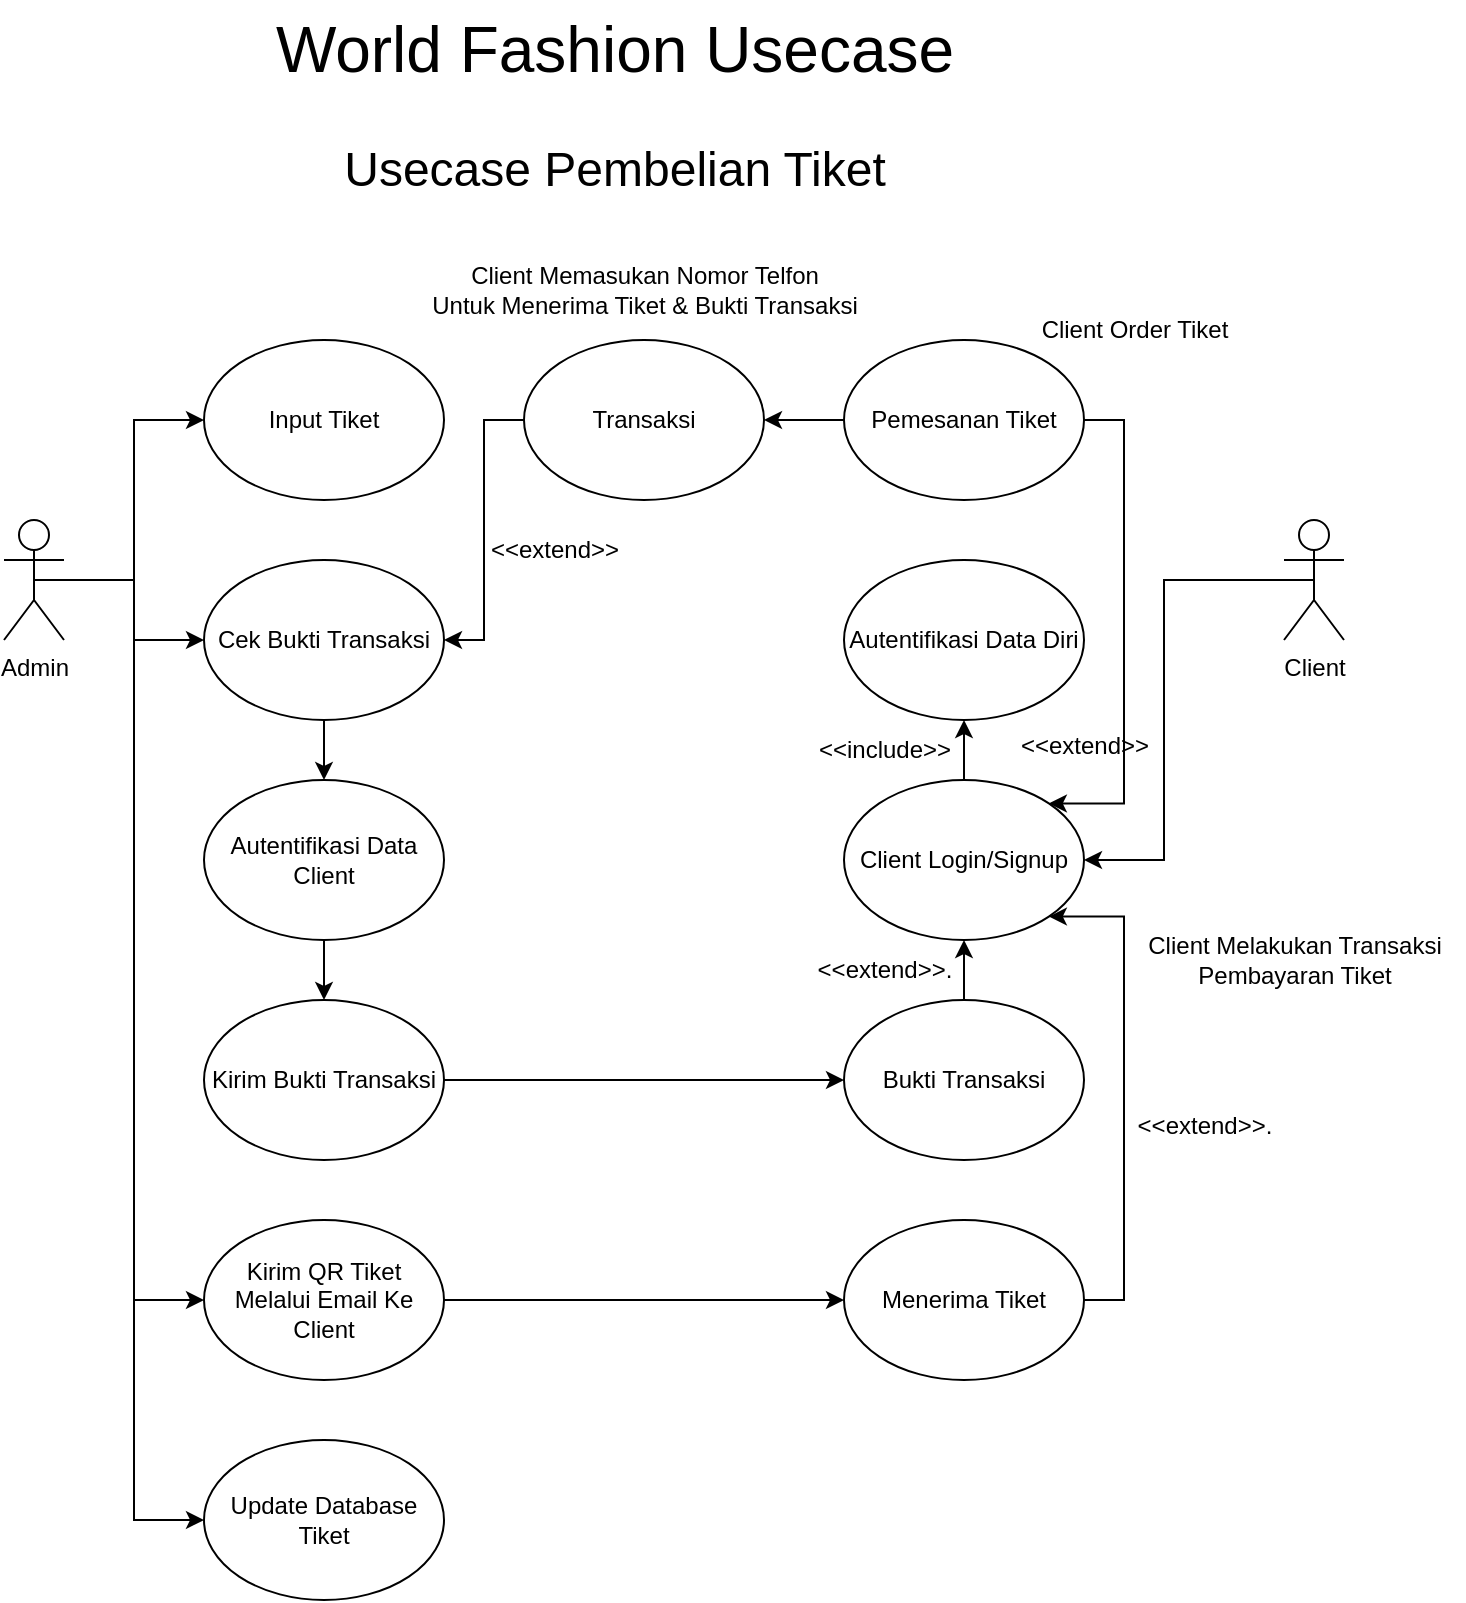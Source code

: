 <mxfile version="24.2.5" type="device">
  <diagram name="Page-1" id="wis_ripwpcVDEx0ij4H9">
    <mxGraphModel dx="1091" dy="638" grid="1" gridSize="10" guides="1" tooltips="1" connect="1" arrows="1" fold="1" page="1" pageScale="1" pageWidth="850" pageHeight="1100" math="0" shadow="0">
      <root>
        <mxCell id="0" />
        <mxCell id="1" parent="0" />
        <mxCell id="2o-yf7IpowgT4VrcLn00-18" style="edgeStyle=orthogonalEdgeStyle;rounded=0;orthogonalLoop=1;jettySize=auto;html=1;exitX=0.5;exitY=0.5;exitDx=0;exitDy=0;exitPerimeter=0;entryX=0;entryY=0.5;entryDx=0;entryDy=0;" edge="1" parent="1" source="2o-yf7IpowgT4VrcLn00-1" target="2o-yf7IpowgT4VrcLn00-10">
          <mxGeometry relative="1" as="geometry" />
        </mxCell>
        <mxCell id="2o-yf7IpowgT4VrcLn00-19" style="edgeStyle=orthogonalEdgeStyle;rounded=0;orthogonalLoop=1;jettySize=auto;html=1;exitX=0.5;exitY=0.5;exitDx=0;exitDy=0;exitPerimeter=0;entryX=0;entryY=0.5;entryDx=0;entryDy=0;" edge="1" parent="1" source="2o-yf7IpowgT4VrcLn00-1" target="2o-yf7IpowgT4VrcLn00-11">
          <mxGeometry relative="1" as="geometry" />
        </mxCell>
        <mxCell id="2o-yf7IpowgT4VrcLn00-47" style="edgeStyle=orthogonalEdgeStyle;rounded=0;orthogonalLoop=1;jettySize=auto;html=1;exitX=0.5;exitY=0.5;exitDx=0;exitDy=0;exitPerimeter=0;entryX=0;entryY=0.5;entryDx=0;entryDy=0;" edge="1" parent="1" source="2o-yf7IpowgT4VrcLn00-1" target="2o-yf7IpowgT4VrcLn00-13">
          <mxGeometry relative="1" as="geometry" />
        </mxCell>
        <mxCell id="2o-yf7IpowgT4VrcLn00-49" style="edgeStyle=orthogonalEdgeStyle;rounded=0;orthogonalLoop=1;jettySize=auto;html=1;exitX=0.5;exitY=0.5;exitDx=0;exitDy=0;exitPerimeter=0;entryX=0;entryY=0.5;entryDx=0;entryDy=0;" edge="1" parent="1" source="2o-yf7IpowgT4VrcLn00-1" target="2o-yf7IpowgT4VrcLn00-26">
          <mxGeometry relative="1" as="geometry" />
        </mxCell>
        <mxCell id="2o-yf7IpowgT4VrcLn00-1" value="Admin" style="shape=umlActor;verticalLabelPosition=bottom;verticalAlign=top;html=1;outlineConnect=0;" vertex="1" parent="1">
          <mxGeometry x="120" y="270" width="30" height="60" as="geometry" />
        </mxCell>
        <mxCell id="2o-yf7IpowgT4VrcLn00-35" style="edgeStyle=orthogonalEdgeStyle;rounded=0;orthogonalLoop=1;jettySize=auto;html=1;exitX=0.5;exitY=0.5;exitDx=0;exitDy=0;exitPerimeter=0;entryX=1;entryY=0.5;entryDx=0;entryDy=0;" edge="1" parent="1" source="2o-yf7IpowgT4VrcLn00-2" target="2o-yf7IpowgT4VrcLn00-31">
          <mxGeometry relative="1" as="geometry">
            <Array as="points">
              <mxPoint x="700" y="300" />
              <mxPoint x="700" y="440" />
            </Array>
          </mxGeometry>
        </mxCell>
        <mxCell id="2o-yf7IpowgT4VrcLn00-2" value="Client" style="shape=umlActor;verticalLabelPosition=bottom;verticalAlign=top;html=1;outlineConnect=0;" vertex="1" parent="1">
          <mxGeometry x="760" y="270" width="30" height="60" as="geometry" />
        </mxCell>
        <mxCell id="2o-yf7IpowgT4VrcLn00-4" value="World Fashion Usecase" style="text;html=1;align=center;verticalAlign=middle;resizable=0;points=[];autosize=1;strokeColor=none;fillColor=none;fontSize=32;" vertex="1" parent="1">
          <mxGeometry x="245" y="10" width="360" height="50" as="geometry" />
        </mxCell>
        <mxCell id="2o-yf7IpowgT4VrcLn00-38" style="edgeStyle=orthogonalEdgeStyle;rounded=0;orthogonalLoop=1;jettySize=auto;html=1;exitX=0;exitY=0.5;exitDx=0;exitDy=0;entryX=1;entryY=0.5;entryDx=0;entryDy=0;" edge="1" parent="1" source="2o-yf7IpowgT4VrcLn00-5" target="2o-yf7IpowgT4VrcLn00-8">
          <mxGeometry relative="1" as="geometry" />
        </mxCell>
        <mxCell id="2o-yf7IpowgT4VrcLn00-73" style="edgeStyle=orthogonalEdgeStyle;rounded=0;orthogonalLoop=1;jettySize=auto;html=1;exitX=1;exitY=0.5;exitDx=0;exitDy=0;entryX=1;entryY=0;entryDx=0;entryDy=0;" edge="1" parent="1" source="2o-yf7IpowgT4VrcLn00-5" target="2o-yf7IpowgT4VrcLn00-31">
          <mxGeometry relative="1" as="geometry">
            <Array as="points">
              <mxPoint x="680" y="220" />
              <mxPoint x="680" y="412" />
            </Array>
          </mxGeometry>
        </mxCell>
        <mxCell id="2o-yf7IpowgT4VrcLn00-5" value="Pemesanan Tiket" style="ellipse;whiteSpace=wrap;html=1;" vertex="1" parent="1">
          <mxGeometry x="540" y="180" width="120" height="80" as="geometry" />
        </mxCell>
        <mxCell id="2o-yf7IpowgT4VrcLn00-6" value="Client Order Tiket" style="text;html=1;align=center;verticalAlign=middle;resizable=0;points=[];autosize=1;strokeColor=none;fillColor=none;" vertex="1" parent="1">
          <mxGeometry x="625" y="160" width="120" height="30" as="geometry" />
        </mxCell>
        <mxCell id="2o-yf7IpowgT4VrcLn00-72" style="edgeStyle=orthogonalEdgeStyle;rounded=0;orthogonalLoop=1;jettySize=auto;html=1;exitX=0;exitY=0.5;exitDx=0;exitDy=0;entryX=1;entryY=0.5;entryDx=0;entryDy=0;" edge="1" parent="1" source="2o-yf7IpowgT4VrcLn00-8" target="2o-yf7IpowgT4VrcLn00-11">
          <mxGeometry relative="1" as="geometry" />
        </mxCell>
        <mxCell id="2o-yf7IpowgT4VrcLn00-8" value="Transaksi" style="ellipse;whiteSpace=wrap;html=1;" vertex="1" parent="1">
          <mxGeometry x="380" y="180" width="120" height="80" as="geometry" />
        </mxCell>
        <mxCell id="2o-yf7IpowgT4VrcLn00-70" style="edgeStyle=orthogonalEdgeStyle;rounded=0;orthogonalLoop=1;jettySize=auto;html=1;exitX=0.5;exitY=0;exitDx=0;exitDy=0;entryX=0.5;entryY=1;entryDx=0;entryDy=0;" edge="1" parent="1" source="2o-yf7IpowgT4VrcLn00-9" target="2o-yf7IpowgT4VrcLn00-31">
          <mxGeometry relative="1" as="geometry" />
        </mxCell>
        <mxCell id="2o-yf7IpowgT4VrcLn00-9" value="Bukti Transaksi" style="ellipse;whiteSpace=wrap;html=1;" vertex="1" parent="1">
          <mxGeometry x="540" y="510" width="120" height="80" as="geometry" />
        </mxCell>
        <mxCell id="2o-yf7IpowgT4VrcLn00-10" value="Input Tiket" style="ellipse;whiteSpace=wrap;html=1;" vertex="1" parent="1">
          <mxGeometry x="220" y="180" width="120" height="80" as="geometry" />
        </mxCell>
        <mxCell id="2o-yf7IpowgT4VrcLn00-21" style="edgeStyle=orthogonalEdgeStyle;rounded=0;orthogonalLoop=1;jettySize=auto;html=1;exitX=0.5;exitY=1;exitDx=0;exitDy=0;entryX=0.5;entryY=0;entryDx=0;entryDy=0;" edge="1" parent="1" source="2o-yf7IpowgT4VrcLn00-11" target="2o-yf7IpowgT4VrcLn00-12">
          <mxGeometry relative="1" as="geometry" />
        </mxCell>
        <mxCell id="2o-yf7IpowgT4VrcLn00-11" value="Cek Bukti Transaksi" style="ellipse;whiteSpace=wrap;html=1;" vertex="1" parent="1">
          <mxGeometry x="220" y="290" width="120" height="80" as="geometry" />
        </mxCell>
        <mxCell id="2o-yf7IpowgT4VrcLn00-45" style="edgeStyle=orthogonalEdgeStyle;rounded=0;orthogonalLoop=1;jettySize=auto;html=1;exitX=0.5;exitY=1;exitDx=0;exitDy=0;entryX=0.5;entryY=0;entryDx=0;entryDy=0;" edge="1" parent="1" source="2o-yf7IpowgT4VrcLn00-12" target="2o-yf7IpowgT4VrcLn00-44">
          <mxGeometry relative="1" as="geometry" />
        </mxCell>
        <mxCell id="2o-yf7IpowgT4VrcLn00-12" value="Autentifikasi Data Client" style="ellipse;whiteSpace=wrap;html=1;" vertex="1" parent="1">
          <mxGeometry x="220" y="400" width="120" height="80" as="geometry" />
        </mxCell>
        <mxCell id="2o-yf7IpowgT4VrcLn00-59" style="edgeStyle=orthogonalEdgeStyle;rounded=0;orthogonalLoop=1;jettySize=auto;html=1;exitX=1;exitY=0.5;exitDx=0;exitDy=0;entryX=0;entryY=0.5;entryDx=0;entryDy=0;" edge="1" parent="1" source="2o-yf7IpowgT4VrcLn00-13" target="2o-yf7IpowgT4VrcLn00-24">
          <mxGeometry relative="1" as="geometry" />
        </mxCell>
        <mxCell id="2o-yf7IpowgT4VrcLn00-13" value="Kirim QR Tiket Melalui Email Ke Client" style="ellipse;whiteSpace=wrap;html=1;" vertex="1" parent="1">
          <mxGeometry x="220" y="620" width="120" height="80" as="geometry" />
        </mxCell>
        <mxCell id="2o-yf7IpowgT4VrcLn00-71" style="edgeStyle=orthogonalEdgeStyle;rounded=0;orthogonalLoop=1;jettySize=auto;html=1;exitX=1;exitY=0.5;exitDx=0;exitDy=0;entryX=1;entryY=1;entryDx=0;entryDy=0;" edge="1" parent="1" source="2o-yf7IpowgT4VrcLn00-24" target="2o-yf7IpowgT4VrcLn00-31">
          <mxGeometry relative="1" as="geometry">
            <Array as="points">
              <mxPoint x="680" y="660" />
              <mxPoint x="680" y="468" />
            </Array>
          </mxGeometry>
        </mxCell>
        <mxCell id="2o-yf7IpowgT4VrcLn00-24" value="Menerima Tiket" style="ellipse;whiteSpace=wrap;html=1;" vertex="1" parent="1">
          <mxGeometry x="540" y="620" width="120" height="80" as="geometry" />
        </mxCell>
        <mxCell id="2o-yf7IpowgT4VrcLn00-26" value="Update Database Tiket" style="ellipse;whiteSpace=wrap;html=1;" vertex="1" parent="1">
          <mxGeometry x="220" y="730" width="120" height="80" as="geometry" />
        </mxCell>
        <mxCell id="2o-yf7IpowgT4VrcLn00-29" value="Client Memasukan Nomor Telfon&lt;div&gt;Untuk Menerima Tiket &amp;amp; Bukti Transaksi&lt;/div&gt;" style="text;html=1;align=center;verticalAlign=middle;resizable=0;points=[];autosize=1;strokeColor=none;fillColor=none;" vertex="1" parent="1">
          <mxGeometry x="320" y="135" width="240" height="40" as="geometry" />
        </mxCell>
        <mxCell id="2o-yf7IpowgT4VrcLn00-30" value="Client Melakukan Transaksi&lt;div&gt;Pembayaran Tiket&lt;/div&gt;" style="text;html=1;align=center;verticalAlign=middle;resizable=0;points=[];autosize=1;strokeColor=none;fillColor=none;" vertex="1" parent="1">
          <mxGeometry x="680" y="470" width="170" height="40" as="geometry" />
        </mxCell>
        <mxCell id="2o-yf7IpowgT4VrcLn00-69" style="edgeStyle=orthogonalEdgeStyle;rounded=0;orthogonalLoop=1;jettySize=auto;html=1;exitX=0.5;exitY=0;exitDx=0;exitDy=0;entryX=0.5;entryY=1;entryDx=0;entryDy=0;" edge="1" parent="1" source="2o-yf7IpowgT4VrcLn00-31" target="2o-yf7IpowgT4VrcLn00-32">
          <mxGeometry relative="1" as="geometry" />
        </mxCell>
        <mxCell id="2o-yf7IpowgT4VrcLn00-31" value="Client Login/Signup" style="ellipse;whiteSpace=wrap;html=1;" vertex="1" parent="1">
          <mxGeometry x="540" y="400" width="120" height="80" as="geometry" />
        </mxCell>
        <mxCell id="2o-yf7IpowgT4VrcLn00-32" value="Autentifikasi Data Diri" style="ellipse;whiteSpace=wrap;html=1;" vertex="1" parent="1">
          <mxGeometry x="540" y="290" width="120" height="80" as="geometry" />
        </mxCell>
        <mxCell id="2o-yf7IpowgT4VrcLn00-58" style="edgeStyle=orthogonalEdgeStyle;rounded=0;orthogonalLoop=1;jettySize=auto;html=1;exitX=1;exitY=0.5;exitDx=0;exitDy=0;entryX=0;entryY=0.5;entryDx=0;entryDy=0;" edge="1" parent="1" source="2o-yf7IpowgT4VrcLn00-44" target="2o-yf7IpowgT4VrcLn00-9">
          <mxGeometry relative="1" as="geometry" />
        </mxCell>
        <mxCell id="2o-yf7IpowgT4VrcLn00-44" value="Kirim Bukti Transaksi" style="ellipse;whiteSpace=wrap;html=1;" vertex="1" parent="1">
          <mxGeometry x="220" y="510" width="120" height="80" as="geometry" />
        </mxCell>
        <mxCell id="2o-yf7IpowgT4VrcLn00-50" value="Usecase Pembelian Tiket" style="text;html=1;align=center;verticalAlign=middle;resizable=0;points=[];autosize=1;strokeColor=none;fillColor=none;fontSize=24;" vertex="1" parent="1">
          <mxGeometry x="280" y="75" width="290" height="40" as="geometry" />
        </mxCell>
        <mxCell id="2o-yf7IpowgT4VrcLn00-53" value="&amp;lt;&amp;lt;include&amp;gt;&amp;gt;" style="text;html=1;align=center;verticalAlign=middle;resizable=0;points=[];autosize=1;strokeColor=none;fillColor=none;" vertex="1" parent="1">
          <mxGeometry x="515" y="370" width="90" height="30" as="geometry" />
        </mxCell>
        <mxCell id="2o-yf7IpowgT4VrcLn00-57" value="&amp;lt;&amp;lt;extend&amp;gt;&amp;gt;" style="text;html=1;align=center;verticalAlign=middle;resizable=0;points=[];autosize=1;strokeColor=none;fillColor=none;" vertex="1" parent="1">
          <mxGeometry x="350" y="270" width="90" height="30" as="geometry" />
        </mxCell>
        <mxCell id="2o-yf7IpowgT4VrcLn00-65" value="&amp;lt;&amp;lt;extend&amp;gt;&amp;gt;" style="text;html=1;align=center;verticalAlign=middle;resizable=0;points=[];autosize=1;strokeColor=none;fillColor=none;" vertex="1" parent="1">
          <mxGeometry x="615" y="368" width="90" height="30" as="geometry" />
        </mxCell>
        <mxCell id="2o-yf7IpowgT4VrcLn00-66" value="&amp;lt;&amp;lt;extend&amp;gt;&amp;gt;." style="text;html=1;align=center;verticalAlign=middle;resizable=0;points=[];autosize=1;strokeColor=none;fillColor=none;" vertex="1" parent="1">
          <mxGeometry x="675" y="558" width="90" height="30" as="geometry" />
        </mxCell>
        <mxCell id="2o-yf7IpowgT4VrcLn00-67" value="&amp;lt;&amp;lt;extend&amp;gt;&amp;gt;." style="text;html=1;align=center;verticalAlign=middle;resizable=0;points=[];autosize=1;strokeColor=none;fillColor=none;" vertex="1" parent="1">
          <mxGeometry x="515" y="480" width="90" height="30" as="geometry" />
        </mxCell>
      </root>
    </mxGraphModel>
  </diagram>
</mxfile>
